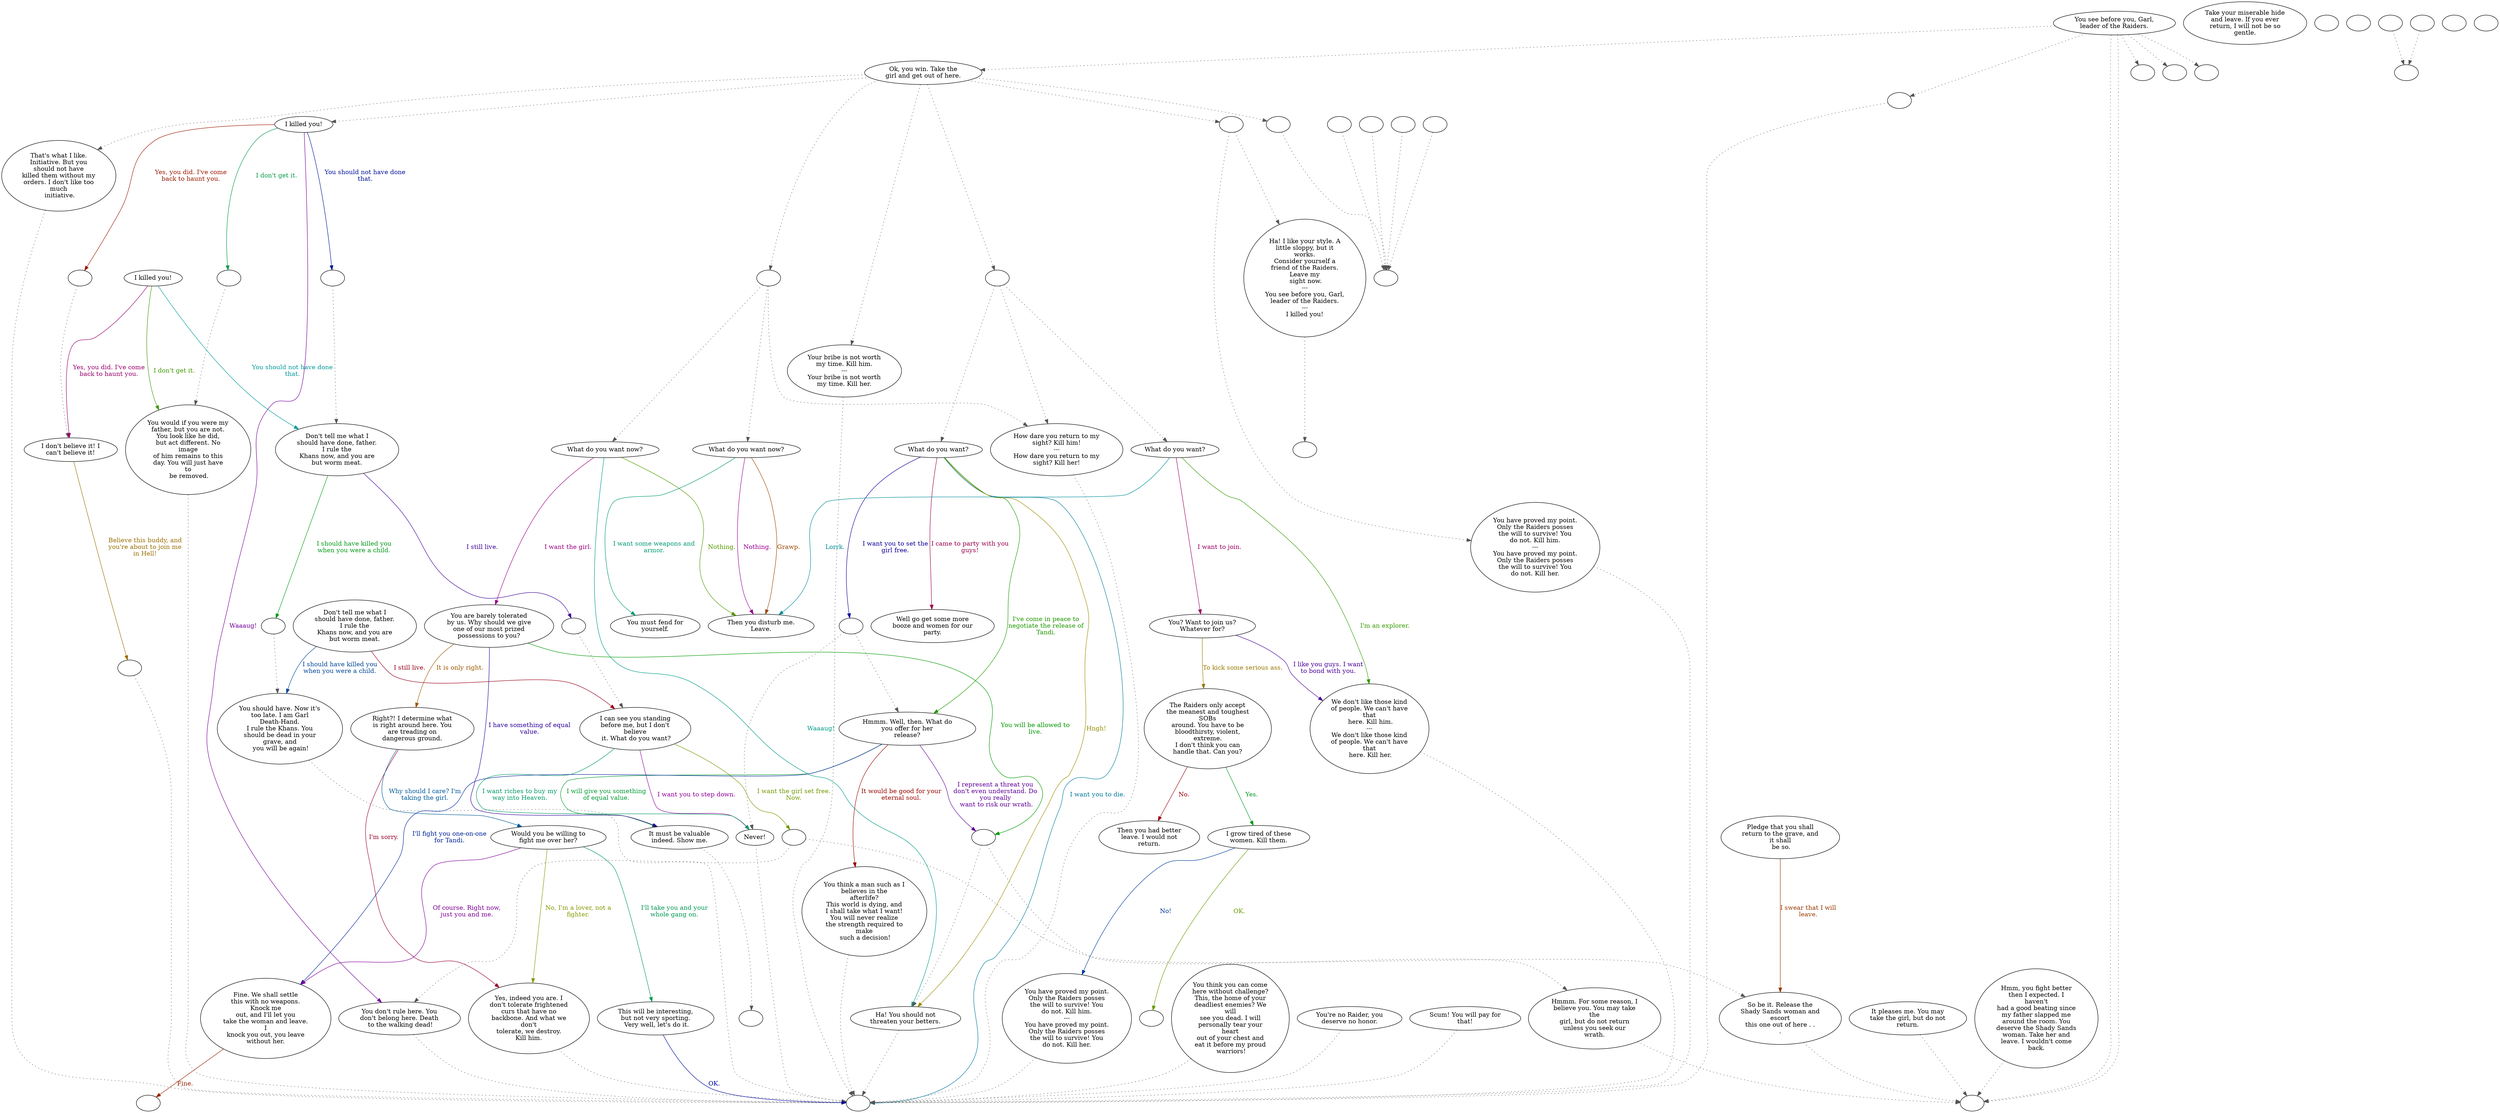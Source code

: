 digraph GARL {
  "start" [style=filled       fillcolor="#FFFFFF"       color="#000000"]
  "start" -> "do_dialogue" [style=dotted color="#555555"]
  "start" -> "freetandi" [style=dotted color="#555555"]
  "start" -> "honorarea" [style=dotted color="#555555"]
  "start" -> "return_to_map" [style=dotted color="#555555"]
  "start" -> "freetandi" [style=dotted color="#555555"]
  "start" -> "Critter_Action" [style=dotted color="#555555"]
  "start" -> "damage_p_proc" [style=dotted color="#555555"]
  "start" [label="You see before you, Garl,\nleader of the Raiders."]
  "do_dialogue" [style=filled       fillcolor="#FFFFFF"       color="#000000"]
  "do_dialogue" -> "garl39a" [style=dotted color="#555555"]
  "do_dialogue" -> "get_reaction" [style=dotted color="#555555"]
  "do_dialogue" -> "garl11" [style=dotted color="#555555"]
  "do_dialogue" -> "garl01" [style=dotted color="#555555"]
  "do_dialogue" -> "first" [style=dotted color="#555555"]
  "do_dialogue" -> "notfirst" [style=dotted color="#555555"]
  "do_dialogue" -> "garl20" [style=dotted color="#555555"]
  "do_dialogue" [label="Ok, you win. Take the\ngirl and get out of here."]
  "first" [style=filled       fillcolor="#FFFFFF"       color="#000000"]
  "first" -> "garl43" [style=dotted color="#555555"]
  "first" -> "garl12" [style=dotted color="#555555"]
  "first" -> "garl32" [style=dotted color="#555555"]
  "first" [label=""]
  "notfirst" [style=filled       fillcolor="#FFFFFF"       color="#000000"]
  "notfirst" -> "garl43" [style=dotted color="#555555"]
  "notfirst" -> "garl22" [style=dotted color="#555555"]
  "notfirst" -> "garl41" [style=dotted color="#555555"]
  "notfirst" [label=""]
  "garl00" [style=filled       fillcolor="#FFFFFF"       color="#000000"]
  "garl00" -> "garlcbt" [style=dotted color="#555555"]
  "garl00" [label="You think you can come\nhere without challenge?\nThis, the home of your\ndeadliest enemies? We\nwill\nsee you dead. I will\npersonally tear your\nheart\nout of your chest and\neat it before my proud\n warriors!"]
  "garl01" [style=filled       fillcolor="#FFFFFF"       color="#000000"]
  "garl01" [label="I killed you!"]
  "garl01" -> "garl09" [label="Waaaug!" color="#740099" fontcolor="#740099"]
  "garl01" -> "garl01a" [label="I don't get it." color="#009947" fontcolor="#009947"]
  "garl01" -> "garl01b" [label="Yes, you did. I've come\nback to haunt you." color="#991A00" fontcolor="#991A00"]
  "garl01" -> "garl01c" [label="You should not have done\nthat." color="#001299" fontcolor="#001299"]
  "garl01a" [style=filled       fillcolor="#FFFFFF"       color="#000000"]
  "garl01a" -> "garl02" [style=dotted color="#555555"]
  "garl01a" [label=""]
  "garl01b" [style=filled       fillcolor="#FFFFFF"       color="#000000"]
  "garl01b" -> "garl03" [style=dotted color="#555555"]
  "garl01b" [label=""]
  "garl01c" [style=filled       fillcolor="#FFFFFF"       color="#000000"]
  "garl01c" -> "garl04" [style=dotted color="#555555"]
  "garl01c" [label=""]
  "garl01d" [style=filled       fillcolor="#FFFFFF"       color="#000000"]
  "garl01d" [label="I killed you!"]
  "garl01d" -> "garl02" [label="I don't get it." color="#3F9900" fontcolor="#3F9900"]
  "garl01d" -> "garl03" [label="Yes, you did. I've come\nback to haunt you." color="#99006C" fontcolor="#99006C"]
  "garl01d" -> "garl04" [label="You should not have done\nthat." color="#009899" fontcolor="#009899"]
  "garl02" [style=filled       fillcolor="#FFFFFF"       color="#000000"]
  "garl02" -> "garlcbt" [style=dotted color="#555555"]
  "garl02" [label="You would if you were my\nfather, but you are not.\nYou look like he did,\nbut act different. No\nimage\nof him remains to this\nday. You will just have\nto\n be removed."]
  "garl03" [style=filled       fillcolor="#FFFFFF"       color="#000000"]
  "garl03" [label="I don't believe it! I\ncan't believe it!"]
  "garl03" -> "garl03a" [label="Believe this buddy, and\nyou're about to join me\nin Hell!" color="#996D00" fontcolor="#996D00"]
  "garl03a" [style=filled       fillcolor="#FFFFFF"       color="#000000"]
  "garl03a" -> "garlcbt" [style=dotted color="#555555"]
  "garl03a" [label=""]
  "garl04" [style=filled       fillcolor="#FFFFFF"       color="#000000"]
  "garl04" [label="Don't tell me what I\nshould have done, father.\nI rule the\nKhans now, and you are\nbut worm meat."]
  "garl04" -> "garl04a" [label="I still live." color="#400099" fontcolor="#400099"]
  "garl04" -> "garl04b" [label="I should have killed you\nwhen you were a child." color="#009914" fontcolor="#009914"]
  "garl04a" [style=filled       fillcolor="#FFFFFF"       color="#000000"]
  "garl04a" -> "garl06" [style=dotted color="#555555"]
  "garl04a" [label=""]
  "garl04b" [style=filled       fillcolor="#FFFFFF"       color="#000000"]
  "garl04b" -> "garl05" [style=dotted color="#555555"]
  "garl04b" [label=""]
  "garl04c" [style=filled       fillcolor="#FFFFFF"       color="#000000"]
  "garl04c" [label="Don't tell me what I\nshould have done, father.\nI rule the\nKhans now, and you are\nbut worm meat."]
  "garl04c" -> "garl06" [label="I still live." color="#990019" fontcolor="#990019"]
  "garl04c" -> "garl05" [label="I should have killed you\nwhen you were a child." color="#004699" fontcolor="#004699"]
  "garl05" [style=filled       fillcolor="#FFFFFF"       color="#000000"]
  "garl05" -> "garlcbt" [style=dotted color="#555555"]
  "garl05" [label="You should have. Now it's\ntoo late. I am Garl\nDeath-Hand.\nI rule the Khans. You\nshould be dead in your\ngrave, and\n you will be again!"]
  "garl06" [style=filled       fillcolor="#FFFFFF"       color="#000000"]
  "garl06" [label="I can see you standing\nbefore me, but I don't\nbelieve\n it. What do you want?"]
  "garl06" -> "garl06a" [label="I want the girl set free.\nNow." color="#729900" fontcolor="#729900"]
  "garl06" -> "garl10" [label="I want you to step down." color="#930099" fontcolor="#930099"]
  "garl06" -> "garl10" [label="I want riches to buy my\nway into Heaven." color="#009966" fontcolor="#009966"]
  "garl06a" [style=filled       fillcolor="#FFFFFF"       color="#000000"]
  "garl06a" -> "garl08" [style=dotted color="#555555"]
  "garl06a" -> "garl09" [style=dotted color="#555555"]
  "garl06a" [label=""]
  "garl07" [style=filled       fillcolor="#FFFFFF"       color="#000000"]
  "garl07" [label="Pledge that you shall\nreturn to the grave, and\nit shall\n be so."]
  "garl07" -> "garl08" [label="I swear that I will\nleave." color="#993A00" fontcolor="#993A00"]
  "garl08" [style=filled       fillcolor="#FFFFFF"       color="#000000"]
  "garl08" -> "freetandi" [style=dotted color="#555555"]
  "garl08" [label="So be it. Release the\nShady Sands woman and\nescort\nthis one out of here . .\n."]
  "garl09" [style=filled       fillcolor="#FFFFFF"       color="#000000"]
  "garl09" -> "garlcbt" [style=dotted color="#555555"]
  "garl09" [label="You don't rule here. You\ndon't belong here. Death\n to the walking dead!"]
  "garl10" [style=filled       fillcolor="#FFFFFF"       color="#000000"]
  "garl10" -> "garlcbt" [style=dotted color="#555555"]
  "garl10" [label="Never!"]
  "garl11" [style=filled       fillcolor="#FFFFFF"       color="#000000"]
  "garl11" -> "garlcbt" [style=dotted color="#555555"]
  "garl11" [label="That's what I like.\nInitiative. But you\nshould not have\nkilled them without my\norders. I don't like too\nmuch\n initiative."]
  "garl12" [style=filled       fillcolor="#FFFFFF"       color="#000000"]
  "garl12" [label="What do you want?"]
  "garl12" -> "garl12b" [label="I want you to set the\ngirl free." color="#0D0099" fontcolor="#0D0099"]
  "garl12" -> "garl15" [label="I've come in peace to\nnegotiate the release of\nTandi." color="#1F9900" fontcolor="#1F9900"]
  "garl12" -> "garl12a" [label="I came to party with you\nguys!" color="#99004C" fontcolor="#99004C"]
  "garl12" -> "garlcbt" [label="I want you to die." color="#007999" fontcolor="#007999"]
  "garl12" -> "garl17" [label="Hngh!" color="#998D00" fontcolor="#998D00"]
  "garl12a" [style=filled       fillcolor="#FFFFFF"       color="#000000"]
  "garl12a" [label="Well go get some more\nbooze and women for our\nparty."]
  "garl12b" [style=filled       fillcolor="#FFFFFF"       color="#000000"]
  "garl12b" -> "garl15" [style=dotted color="#555555"]
  "garl12b" -> "garl10" [style=dotted color="#555555"]
  "garl12b" [label=""]
  "garl15" [style=filled       fillcolor="#FFFFFF"       color="#000000"]
  "garl15" [label="Hmmm. Well, then. What do\nyou offer for her\nrelease?"]
  "garl15" -> "garl15a" [label="I represent a threat you\ndon't even understand. Do\nyou really\n want to risk our wrath." color="#600099" fontcolor="#600099"]
  "garl15" -> "garl18" [label="I will give you something\nof equal value." color="#009933" fontcolor="#009933"]
  "garl15" -> "garl21" [label="It would be good for your\neternal soul." color="#990700" fontcolor="#990700"]
  "garl15" -> "garl28" [label="I'll fight you one-on-one\nfor Tandi." color="#002699" fontcolor="#002699"]
  "garl15a" [style=filled       fillcolor="#FFFFFF"       color="#000000"]
  "garl15a" -> "garl16" [style=dotted color="#555555"]
  "garl15a" -> "garl17" [style=dotted color="#555555"]
  "garl15a" [label=""]
  "garl16" [style=filled       fillcolor="#FFFFFF"       color="#000000"]
  "garl16" -> "freetandi" [style=dotted color="#555555"]
  "garl16" [label="Hmmm. For some reason, I\nbelieve you. You may take\nthe\ngirl, but do not return\nunless you seek our\nwrath."]
  "garl17" [style=filled       fillcolor="#FFFFFF"       color="#000000"]
  "garl17" -> "garlcbt" [style=dotted color="#555555"]
  "garl17" [label="Ha! You should not\nthreaten your betters."]
  "garl17a" [style=filled       fillcolor="#FFFFFF"       color="#000000"]
  "garl17a" -> "garlcbt" [style=dotted color="#555555"]
  "garl17a" [label="You're no Raider, you\ndeserve no honor."]
  "garl18" [style=filled       fillcolor="#FFFFFF"       color="#000000"]
  "garl18" -> "garlbarter" [style=dotted color="#555555"]
  "garl18" [label="It must be valuable\nindeed. Show me."]
  "garl19" [style=filled       fillcolor="#FFFFFF"       color="#000000"]
  "garl19" -> "freetandi" [style=dotted color="#555555"]
  "garl19" [label="It pleases me. You may\ntake the girl, but do not\nreturn."]
  "garl20" [style=filled       fillcolor="#FFFFFF"       color="#000000"]
  "garl20" -> "garlcbt" [style=dotted color="#555555"]
  "garl20" [label="Your bribe is not worth\nmy time. Kill him.\n---\nYour bribe is not worth\nmy time. Kill her."]
  "garl21" [style=filled       fillcolor="#FFFFFF"       color="#000000"]
  "garl21" -> "garlcbt" [style=dotted color="#555555"]
  "garl21" [label="You think a man such as I\nbelieves in the\nafterlife?\nThis world is dying, and\nI shall take what I want!\nYou will never realize\nthe strength required to\nmake\n such a decision!"]
  "garl22" [style=filled       fillcolor="#FFFFFF"       color="#000000"]
  "garl22" [label="What do you want now?"]
  "garl22" -> "garl23" [label="Nothing." color="#539900" fontcolor="#539900"]
  "garl22" -> "garl24" [label="I want the girl." color="#99007F" fontcolor="#99007F"]
  "garl22" -> "garl17" [label="Waaaug!" color="#009986" fontcolor="#009986"]
  "garl23" [style=filled       fillcolor="#FFFFFF"       color="#000000"]
  "garl23" [label="Then you disturb me.\nLeave."]
  "garl24" [style=filled       fillcolor="#FFFFFF"       color="#000000"]
  "garl24" [label="You are barely tolerated\nby us. Why should we give\none of our most prized\npossessions to you?"]
  "garl24" -> "garl25" [label="It is only right." color="#995900" fontcolor="#995900"]
  "garl24" -> "garl18" [label="I have something of equal\nvalue." color="#2D0099" fontcolor="#2D0099"]
  "garl24" -> "garl15a" [label="You will be allowed to\nlive." color="#009900" fontcolor="#009900"]
  "garl25" [style=filled       fillcolor="#FFFFFF"       color="#000000"]
  "garl25" [label="Right?! I determine what\nis right around here. You\nare treading on\ndangerous ground."]
  "garl25" -> "garl26" [label="I'm sorry." color="#99002C" fontcolor="#99002C"]
  "garl25" -> "garl27" [label="Why should I care? I'm\ntaking the girl." color="#005999" fontcolor="#005999"]
  "garl26" [style=filled       fillcolor="#FFFFFF"       color="#000000"]
  "garl26" -> "garlcbt" [style=dotted color="#555555"]
  "garl26" [label="Yes, indeed you are. I\ndon't tolerate frightened\ncurs that have no\nbackbone. And what we\ndon't\ntolerate, we destroy.\nKill him."]
  "garl27" [style=filled       fillcolor="#FFFFFF"       color="#000000"]
  "garl27" [label="Would you be willing to\nfight me over her?"]
  "garl27" -> "garl26" [label="No, I'm a lover, not a\nfighter." color="#869900" fontcolor="#869900"]
  "garl27" -> "garl28" [label="Of course. Right now,\njust you and me." color="#800099" fontcolor="#800099"]
  "garl27" -> "garl29" [label="I'll take you and your\nwhole gang on." color="#009953" fontcolor="#009953"]
  "garl28" [style=filled       fillcolor="#FFFFFF"       color="#000000"]
  "garl28" [label="Fine. We shall settle\nthis with no weapons.\nKnock me\nout, and I'll let you\ntake the woman and leave.\nI\nknock you out, you leave\nwithout her."]
  "garl28" -> "honorcbt" [label="Fine." color="#992600" fontcolor="#992600"]
  "garl29" [style=filled       fillcolor="#FFFFFF"       color="#000000"]
  "garl29" [label="This will be interesting,\nbut not very sporting.\n Very well, let's do it."]
  "garl29" -> "garlcbt" [label="OK." color="#000699" fontcolor="#000699"]
  "garl30" [style=filled       fillcolor="#FFFFFF"       color="#000000"]
  "garl30" -> "freetandi" [style=dotted color="#555555"]
  "garl30" [label="Hmm, you fight better\nthen I expected. I\nhaven't\nhad a good beating since\nmy father slapped me\naround the room. You\ndeserve the Shady Sands\nwoman. Take her and\nleave. I wouldn't come\nback."]
  "garl31" [style=filled       fillcolor="#FFFFFF"       color="#000000"]
  "garl31" [label="Take your miserable hide\nand leave. If you ever\nreturn, I will not be so\ngentle."]
  "garl32" [style=filled       fillcolor="#FFFFFF"       color="#000000"]
  "garl32" [label="What do you want?"]
  "garl32" -> "garl33" [label="I'm an explorer." color="#339900" fontcolor="#339900"]
  "garl32" -> "garl34" [label="I want to join." color="#990060" fontcolor="#990060"]
  "garl32" -> "garl23" [label="Lorrk." color="#008C99" fontcolor="#008C99"]
  "garl33" [style=filled       fillcolor="#FFFFFF"       color="#000000"]
  "garl33" -> "garlcbt" [style=dotted color="#555555"]
  "garl33" [label="We don't like those kind\nof people. We can't have\nthat\n here. Kill him.\n---\nWe don't like those kind\nof people. We can't have\nthat\n here. Kill her."]
  "garl34" [style=filled       fillcolor="#FFFFFF"       color="#000000"]
  "garl34" [label="You? Want to join us?\nWhatever for?"]
  "garl34" -> "garl35" [label="To kick some serious ass." color="#997900" fontcolor="#997900"]
  "garl34" -> "garl33" [label="I like you guys. I want\nto bond with you." color="#4C0099" fontcolor="#4C0099"]
  "garl35" [style=filled       fillcolor="#FFFFFF"       color="#000000"]
  "garl35" [label="The Raiders only accept\nthe meanest and toughest\nSOBs\naround. You have to be\nbloodthirsty, violent,\nextreme.\nI don't think you can\nhandle that. Can you?"]
  "garl35" -> "garl37" [label="Yes." color="#009920" fontcolor="#009920"]
  "garl35" -> "garl36" [label="No." color="#99000D" fontcolor="#99000D"]
  "garl36" [style=filled       fillcolor="#FFFFFF"       color="#000000"]
  "garl36" [label="Then you had better\nleave. I would not\nreturn."]
  "garl37" [style=filled       fillcolor="#FFFFFF"       color="#000000"]
  "garl37" [label="I grow tired of these\nwomen. Kill them."]
  "garl37" -> "garl38" [label="No!" color="#003999" fontcolor="#003999"]
  "garl37" -> "garl37a" [label="OK." color="#669900" fontcolor="#669900"]
  "garl37a" [style=filled       fillcolor="#FFFFFF"       color="#000000"]
  "garl37a" [label=""]
  "garl38" [style=filled       fillcolor="#FFFFFF"       color="#000000"]
  "garl38" -> "garlcbt" [style=dotted color="#555555"]
  "garl38" [label="You have proved my point.\nOnly the Raiders posses\nthe will to survive! You\ndo not. Kill him.\n---\nYou have proved my point.\nOnly the Raiders posses\nthe will to survive! You\ndo not. Kill her."]
  "garl38a" [style=filled       fillcolor="#FFFFFF"       color="#000000"]
  "garl38a" -> "garlcbt" [style=dotted color="#555555"]
  "garl38a" [label="You have proved my point.\nOnly the Raiders posses\nthe will to survive! You\ndo not. Kill him.\n---\nYou have proved my point.\nOnly the Raiders posses\nthe will to survive! You\ndo not. Kill her."]
  "garl39" [style=filled       fillcolor="#FFFFFF"       color="#000000"]
  "garl39" -> "garlcbt" [style=dotted color="#555555"]
  "garl39" [label="Scum! You will pay for\nthat!"]
  "garl39a" [style=filled       fillcolor="#FFFFFF"       color="#000000"]
  "garl39a" -> "garl40" [style=dotted color="#555555"]
  "garl39a" -> "garl38a" [style=dotted color="#555555"]
  "garl39a" [label=""]
  "garl40" [style=filled       fillcolor="#FFFFFF"       color="#000000"]
  "garl40" -> "TopReact" [style=dotted color="#555555"]
  "garl40" [label="Ha! I like your style. A\nlittle sloppy, but it\nworks.\nConsider yourself a\nfriend of the Raiders.\nLeave my\n sight now.\n---\nYou see before you, Garl,\nleader of the Raiders.\n---\nI killed you!"]
  "garl41" [style=filled       fillcolor="#FFFFFF"       color="#000000"]
  "garl41" [label="What do you want now?"]
  "garl41" -> "garl23" [label="Nothing." color="#990093" fontcolor="#990093"]
  "garl41" -> "garl42" [label="I want some weapons and\narmor." color="#009973" fontcolor="#009973"]
  "garl41" -> "garl23" [label="Grawp." color="#994600" fontcolor="#994600"]
  "garl42" [style=filled       fillcolor="#FFFFFF"       color="#000000"]
  "garl42" [label="You must fend for\nyourself."]
  "garl43" [style=filled       fillcolor="#FFFFFF"       color="#000000"]
  "garl43" -> "garlcbt" [style=dotted color="#555555"]
  "garl43" [label="How dare you return to my\nsight? Kill him!\n---\nHow dare you return to my\nsight? Kill her!"]
  "garlx" [style=filled       fillcolor="#FFFFFF"       color="#000000"]
  "garlx" [label=""]
  "garlend" [style=filled       fillcolor="#FFFFFF"       color="#000000"]
  "garlend" [label=""]
  "freetandi" [style=filled       fillcolor="#FFFFFF"       color="#000000"]
  "freetandi" [label=""]
  "garlcbt" [style=filled       fillcolor="#FFFFFF"       color="#000000"]
  "garlcbt" [label=""]
  "honorcbt" [style=filled       fillcolor="#FFFFFF"       color="#000000"]
  "honorcbt" [label=""]
  "honorarea" [style=filled       fillcolor="#FFFFFF"       color="#000000"]
  "honorarea" -> "garlcbt" [style=dotted color="#555555"]
  "honorarea" [label=""]
  "garlbarter" [style=filled       fillcolor="#FFFFFF"       color="#000000"]
  "garlbarter" [label=""]
  "return_to_map" [style=filled       fillcolor="#FFFFFF"       color="#000000"]
  "return_to_map" [label=""]
  "Critter_Action" [style=filled       fillcolor="#FFFFFF"       color="#000000"]
  "Critter_Action" [label=""]
  "damage_p_proc" [style=filled       fillcolor="#FFFFFF"       color="#000000"]
  "damage_p_proc" [label=""]
  "get_reaction" [style=filled       fillcolor="#FFFFFF"       color="#000000"]
  "get_reaction" -> "ReactToLevel" [style=dotted color="#555555"]
  "get_reaction" [label=""]
  "ReactToLevel" [style=filled       fillcolor="#FFFFFF"       color="#000000"]
  "ReactToLevel" [label=""]
  "LevelToReact" [style=filled       fillcolor="#FFFFFF"       color="#000000"]
  "LevelToReact" [label=""]
  "UpReact" [style=filled       fillcolor="#FFFFFF"       color="#000000"]
  "UpReact" -> "ReactToLevel" [style=dotted color="#555555"]
  "UpReact" [label=""]
  "DownReact" [style=filled       fillcolor="#FFFFFF"       color="#000000"]
  "DownReact" -> "ReactToLevel" [style=dotted color="#555555"]
  "DownReact" [label=""]
  "BottomReact" [style=filled       fillcolor="#FFFFFF"       color="#000000"]
  "BottomReact" [label=""]
  "TopReact" [style=filled       fillcolor="#FFFFFF"       color="#000000"]
  "TopReact" [label=""]
  "BigUpReact" [style=filled       fillcolor="#FFFFFF"       color="#000000"]
  "BigUpReact" -> "ReactToLevel" [style=dotted color="#555555"]
  "BigUpReact" [label=""]
  "BigDownReact" [style=filled       fillcolor="#FFFFFF"       color="#000000"]
  "BigDownReact" -> "ReactToLevel" [style=dotted color="#555555"]
  "BigDownReact" [label=""]
  "UpReactLevel" [style=filled       fillcolor="#FFFFFF"       color="#000000"]
  "UpReactLevel" -> "LevelToReact" [style=dotted color="#555555"]
  "UpReactLevel" [label=""]
  "DownReactLevel" [style=filled       fillcolor="#FFFFFF"       color="#000000"]
  "DownReactLevel" -> "LevelToReact" [style=dotted color="#555555"]
  "DownReactLevel" [label=""]
  "Goodbyes" [style=filled       fillcolor="#FFFFFF"       color="#000000"]
  "Goodbyes" [label=""]
}